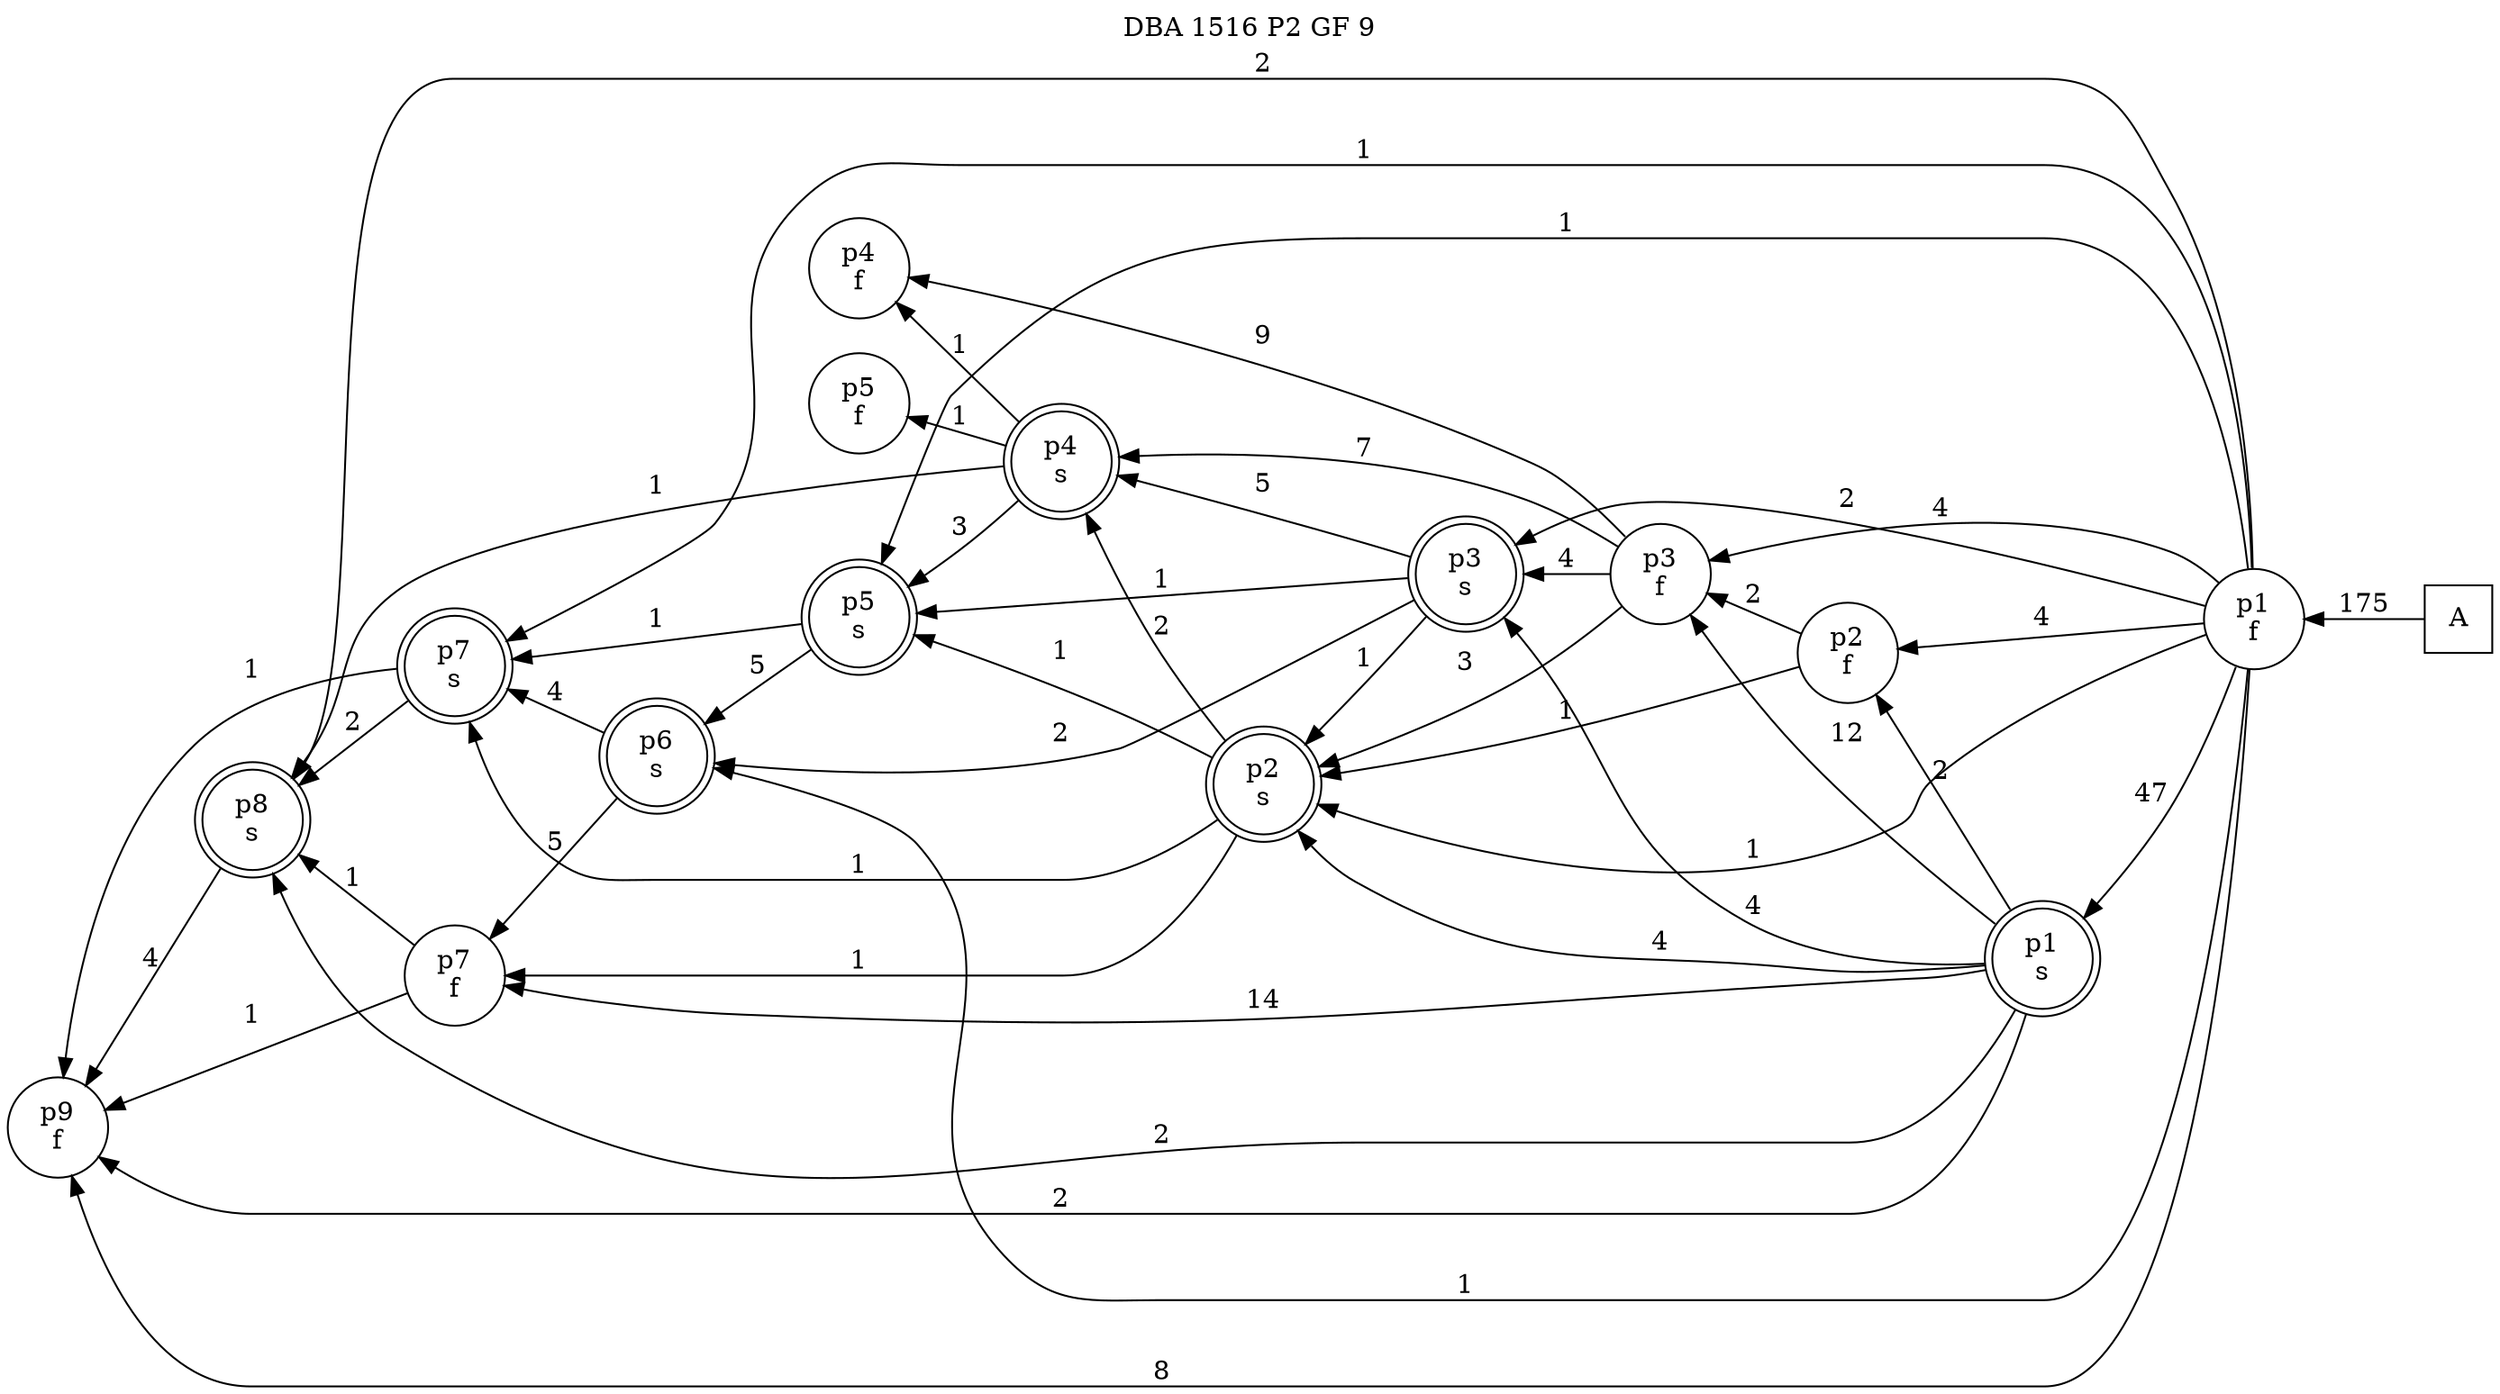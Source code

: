 digraph DBA_1516_P2_GF_9_GOOD {
labelloc="tl"
label= " DBA 1516 P2 GF 9 "
rankdir="RL";
"A" [shape="square" label="A"]
"p1_f" [shape="circle" label="p1
f"]
"p1_s" [shape="doublecircle" label="p1
s"]
"p2_f" [shape="circle" label="p2
f"]
"p3_f" [shape="circle" label="p3
f"]
"p4_f" [shape="circle" label="p4
f"]
"p2_s" [shape="doublecircle" label="p2
s"]
"p4_s" [shape="doublecircle" label="p4
s"]
"p5_f" [shape="circle" label="p5
f"]
"p3_s" [shape="doublecircle" label="p3
s"]
"p5_s" [shape="doublecircle" label="p5
s"]
"p6_s" [shape="doublecircle" label="p6
s"]
"p7_f" [shape="circle" label="p7
f"]
"p8_s" [shape="doublecircle" label="p8
s"]
"p9_f" [shape="circle" label="p9
f"]
"p7_s" [shape="doublecircle" label="p7
s"]
"A" -> "p1_f" [ label=175]
"p1_f" -> "p1_s" [ label=47]
"p1_f" -> "p2_f" [ label=4]
"p1_f" -> "p3_f" [ label=4]
"p1_f" -> "p2_s" [ label=1]
"p1_f" -> "p3_s" [ label=2]
"p1_f" -> "p5_s" [ label=1]
"p1_f" -> "p6_s" [ label=1]
"p1_f" -> "p8_s" [ label=2]
"p1_f" -> "p9_f" [ label=8]
"p1_f" -> "p7_s" [ label=1]
"p1_s" -> "p2_f" [ label=2]
"p1_s" -> "p3_f" [ label=12]
"p1_s" -> "p2_s" [ label=4]
"p1_s" -> "p3_s" [ label=4]
"p1_s" -> "p7_f" [ label=14]
"p1_s" -> "p8_s" [ label=2]
"p1_s" -> "p9_f" [ label=2]
"p2_f" -> "p3_f" [ label=2]
"p2_f" -> "p2_s" [ label=1]
"p3_f" -> "p4_f" [ label=9]
"p3_f" -> "p2_s" [ label=3]
"p3_f" -> "p4_s" [ label=7]
"p3_f" -> "p3_s" [ label=4]
"p2_s" -> "p4_s" [ label=2]
"p2_s" -> "p5_s" [ label=1]
"p2_s" -> "p7_f" [ label=1]
"p2_s" -> "p7_s" [ label=1]
"p4_s" -> "p4_f" [ label=1]
"p4_s" -> "p5_f" [ label=1]
"p4_s" -> "p5_s" [ label=3]
"p4_s" -> "p8_s" [ label=1]
"p3_s" -> "p2_s" [ label=1]
"p3_s" -> "p4_s" [ label=5]
"p3_s" -> "p5_s" [ label=1]
"p3_s" -> "p6_s" [ label=2]
"p5_s" -> "p6_s" [ label=5]
"p5_s" -> "p7_s" [ label=1]
"p6_s" -> "p7_f" [ label=5]
"p6_s" -> "p7_s" [ label=4]
"p7_f" -> "p8_s" [ label=1]
"p7_f" -> "p9_f" [ label=1]
"p8_s" -> "p9_f" [ label=4]
"p7_s" -> "p8_s" [ label=2]
"p7_s" -> "p9_f" [ label=1]
}

